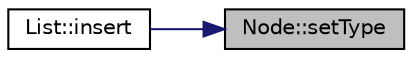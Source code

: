 digraph "Node::setType"
{
 // LATEX_PDF_SIZE
  edge [fontname="Helvetica",fontsize="10",labelfontname="Helvetica",labelfontsize="10"];
  node [fontname="Helvetica",fontsize="10",shape=record];
  rankdir="RL";
  Node1 [label="Node::setType",height=0.2,width=0.4,color="black", fillcolor="grey75", style="filled", fontcolor="black",tooltip="set the type of a node"];
  Node1 -> Node2 [dir="back",color="midnightblue",fontsize="10",style="solid"];
  Node2 [label="List::insert",height=0.2,width=0.4,color="black", fillcolor="white", style="filled",URL="$classList.html#a0b6433cfc5b8728a95f113944edf80dc",tooltip=" "];
}
